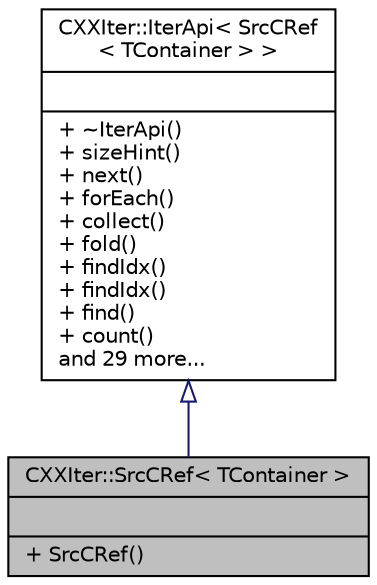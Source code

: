 digraph "CXXIter::SrcCRef&lt; TContainer &gt;"
{
 // INTERACTIVE_SVG=YES
 // LATEX_PDF_SIZE
  bgcolor="transparent";
  edge [fontname="Helvetica",fontsize="10",labelfontname="Helvetica",labelfontsize="10"];
  node [fontname="Helvetica",fontsize="10",shape=record];
  Node1 [label="{CXXIter::SrcCRef\< TContainer \>\n||+ SrcCRef()\l}",height=0.2,width=0.4,color="black", fillcolor="grey75", style="filled", fontcolor="black",tooltip="CXXIter iterator source that immutably borrows the input item source, and passes immutable references..."];
  Node2 -> Node1 [dir="back",color="midnightblue",fontsize="10",style="solid",arrowtail="onormal",fontname="Helvetica"];
  Node2 [label="{CXXIter::IterApi\< SrcCRef\l\< TContainer \> \>\n||+ ~IterApi()\l+ sizeHint()\l+ next()\l+ forEach()\l+ collect()\l+ fold()\l+ findIdx()\l+ findIdx()\l+ find()\l+ count()\land 29 more...\l}",height=0.2,width=0.4,color="black",URL="$classCXXIter_1_1IterApi.html",tooltip=" "];
}
